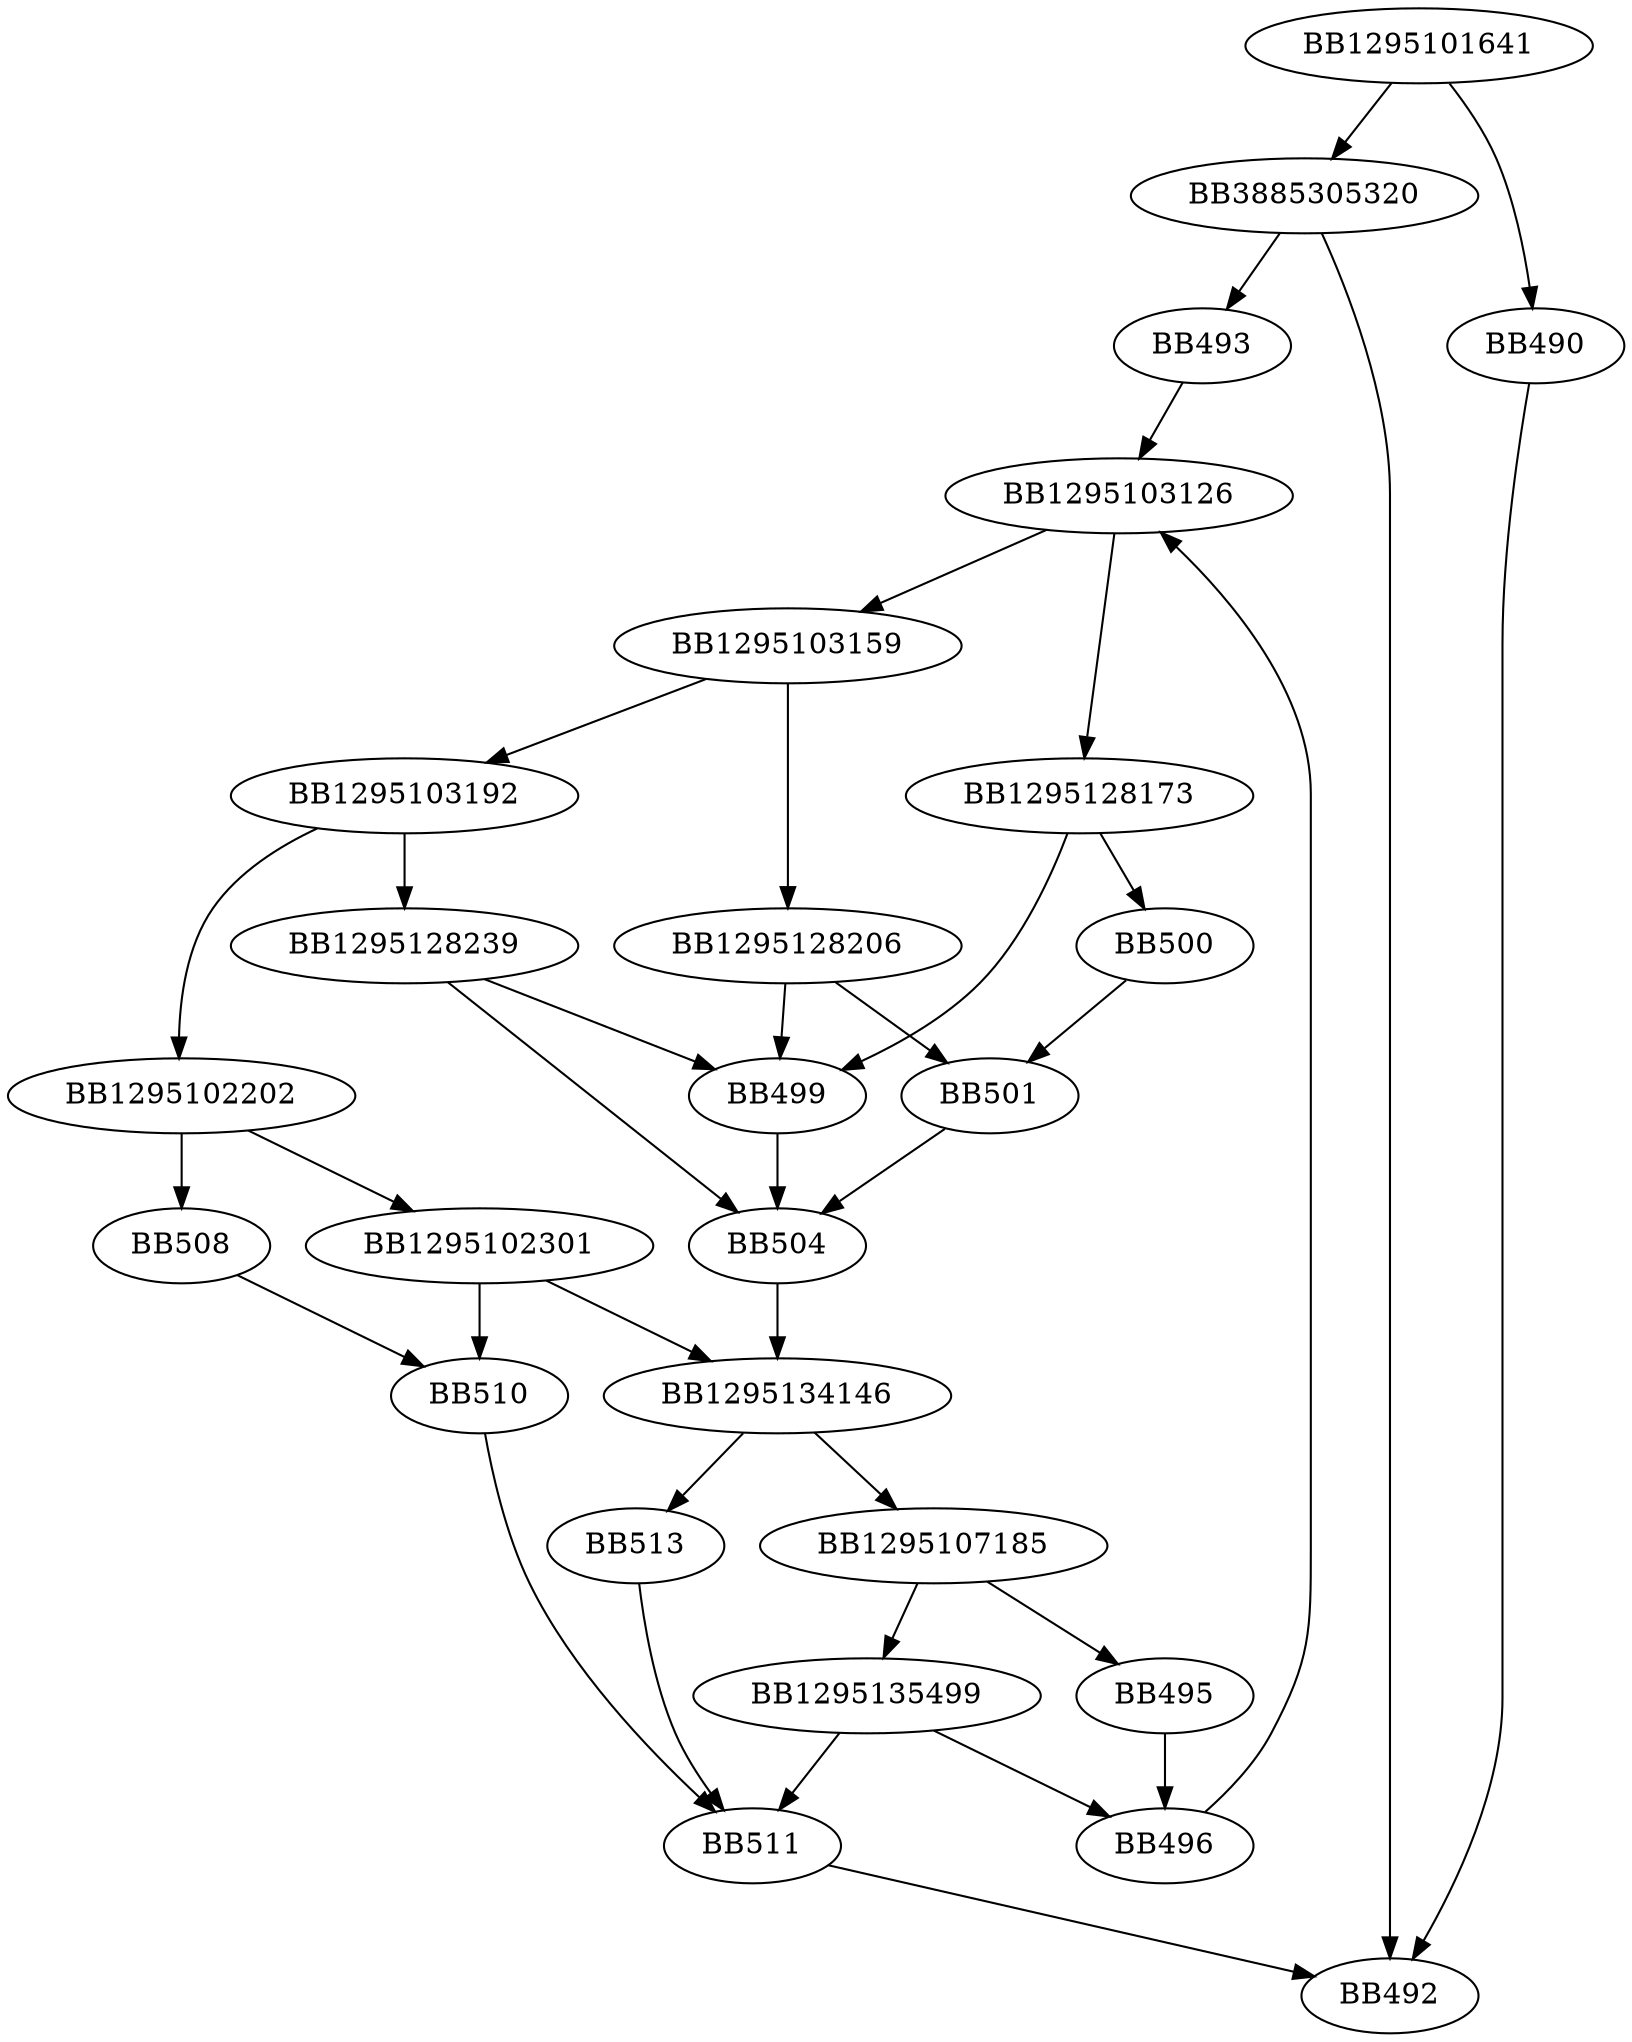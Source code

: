 digraph G{
	BB1295101641->BB490;
	BB1295101641->BB3885305320;
	BB490->BB492;
	BB3885305320->BB492;
	BB3885305320->BB493;
	BB493->BB1295103126;
	BB495->BB496;
	BB1295103126->BB1295128173;
	BB1295103126->BB1295103159;
	BB1295128173->BB499;
	BB1295128173->BB500;
	BB500->BB501;
	BB1295103159->BB1295128206;
	BB1295103159->BB1295103192;
	BB1295128206->BB499;
	BB1295128206->BB501;
	BB501->BB504;
	BB1295103192->BB1295128239;
	BB1295103192->BB1295102202;
	BB1295128239->BB499;
	BB1295128239->BB504;
	BB499->BB504;
	BB504->BB1295134146;
	BB1295102202->BB508;
	BB1295102202->BB1295102301;
	BB508->BB510;
	BB1295102301->BB510;
	BB1295102301->BB1295134146;
	BB510->BB511;
	BB1295134146->BB1295107185;
	BB1295134146->BB513;
	BB513->BB511;
	BB1295107185->BB495;
	BB1295107185->BB1295135499;
	BB1295135499->BB496;
	BB1295135499->BB511;
	BB496->BB1295103126;
	BB511->BB492;
}
